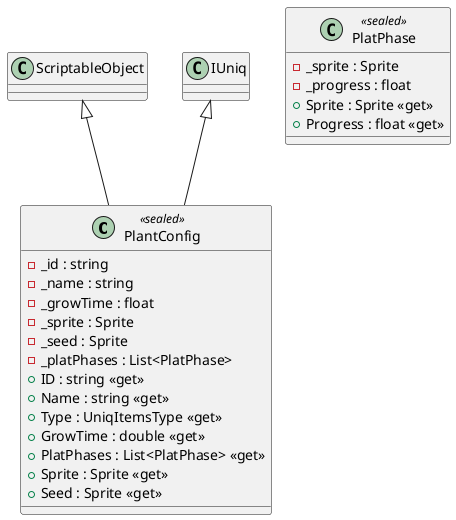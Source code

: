 @startuml
class PlantConfig <<sealed>> {
    - _id : string
    - _name : string
    - _growTime : float
    - _sprite : Sprite
    - _seed : Sprite
    - _platPhases : List<PlatPhase>
    + ID : string <<get>>
    + Name : string <<get>>
    + Type : UniqItemsType <<get>>
    + GrowTime : double <<get>>
    + PlatPhases : List<PlatPhase> <<get>>
    + Sprite : Sprite <<get>>
    + Seed : Sprite <<get>>
}
class PlatPhase <<sealed>> {
    - _sprite : Sprite
    - _progress : float
    + Sprite : Sprite <<get>>
    + Progress : float <<get>>
}
ScriptableObject <|-- PlantConfig
IUniq <|-- PlantConfig
@enduml
